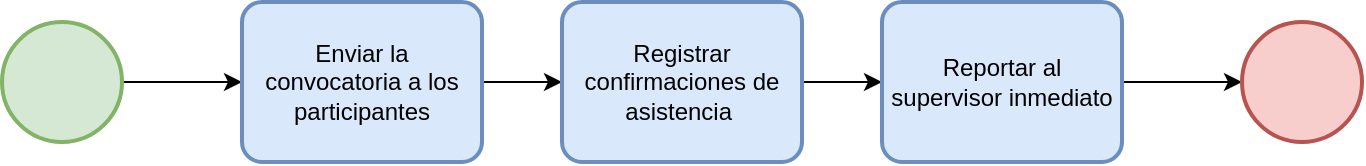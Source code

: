 <mxfile version="20.8.10" type="device"><diagram name="Página-1" id="Uc9wi1665r5-yHZadz6x"><mxGraphModel dx="864" dy="516" grid="1" gridSize="10" guides="1" tooltips="1" connect="1" arrows="1" fold="1" page="1" pageScale="1" pageWidth="827" pageHeight="1169" math="0" shadow="0"><root><mxCell id="0"/><mxCell id="1" parent="0"/><mxCell id="jMhhRykYJ0tR0ChIbErZ-6" style="edgeStyle=orthogonalEdgeStyle;rounded=0;orthogonalLoop=1;jettySize=auto;html=1;entryX=0;entryY=0.5;entryDx=0;entryDy=0;entryPerimeter=0;" edge="1" parent="1" source="jMhhRykYJ0tR0ChIbErZ-1" target="jMhhRykYJ0tR0ChIbErZ-2"><mxGeometry relative="1" as="geometry"/></mxCell><mxCell id="jMhhRykYJ0tR0ChIbErZ-1" value="" style="points=[[0.145,0.145,0],[0.5,0,0],[0.855,0.145,0],[1,0.5,0],[0.855,0.855,0],[0.5,1,0],[0.145,0.855,0],[0,0.5,0]];shape=mxgraph.bpmn.event;html=1;verticalLabelPosition=bottom;labelBackgroundColor=#ffffff;verticalAlign=top;align=center;perimeter=ellipsePerimeter;outlineConnect=0;aspect=fixed;outline=standard;symbol=general;fillColor=#d5e8d4;strokeColor=#82b366;strokeWidth=2;" vertex="1" parent="1"><mxGeometry x="80" y="250" width="60" height="60" as="geometry"/></mxCell><mxCell id="jMhhRykYJ0tR0ChIbErZ-7" style="edgeStyle=orthogonalEdgeStyle;rounded=0;orthogonalLoop=1;jettySize=auto;html=1;entryX=0;entryY=0.5;entryDx=0;entryDy=0;entryPerimeter=0;" edge="1" parent="1" source="jMhhRykYJ0tR0ChIbErZ-2" target="jMhhRykYJ0tR0ChIbErZ-3"><mxGeometry relative="1" as="geometry"/></mxCell><mxCell id="jMhhRykYJ0tR0ChIbErZ-2" value="Enviar la convocatoria a los participantes" style="points=[[0.25,0,0],[0.5,0,0],[0.75,0,0],[1,0.25,0],[1,0.5,0],[1,0.75,0],[0.75,1,0],[0.5,1,0],[0.25,1,0],[0,0.75,0],[0,0.5,0],[0,0.25,0]];shape=mxgraph.bpmn.task;whiteSpace=wrap;rectStyle=rounded;size=10;html=1;taskMarker=abstract;strokeWidth=2;fillColor=#dae8fc;strokeColor=#6c8ebf;" vertex="1" parent="1"><mxGeometry x="200" y="240" width="120" height="80" as="geometry"/></mxCell><mxCell id="jMhhRykYJ0tR0ChIbErZ-9" style="edgeStyle=orthogonalEdgeStyle;rounded=0;orthogonalLoop=1;jettySize=auto;html=1;entryX=0;entryY=0.5;entryDx=0;entryDy=0;entryPerimeter=0;" edge="1" parent="1" source="jMhhRykYJ0tR0ChIbErZ-3" target="jMhhRykYJ0tR0ChIbErZ-4"><mxGeometry relative="1" as="geometry"/></mxCell><mxCell id="jMhhRykYJ0tR0ChIbErZ-3" value="Registrar confirmaciones de asistencia&amp;nbsp;" style="points=[[0.25,0,0],[0.5,0,0],[0.75,0,0],[1,0.25,0],[1,0.5,0],[1,0.75,0],[0.75,1,0],[0.5,1,0],[0.25,1,0],[0,0.75,0],[0,0.5,0],[0,0.25,0]];shape=mxgraph.bpmn.task;whiteSpace=wrap;rectStyle=rounded;size=10;html=1;taskMarker=abstract;strokeWidth=2;fillColor=#dae8fc;strokeColor=#6c8ebf;" vertex="1" parent="1"><mxGeometry x="360" y="240" width="120" height="80" as="geometry"/></mxCell><mxCell id="jMhhRykYJ0tR0ChIbErZ-10" style="edgeStyle=orthogonalEdgeStyle;rounded=0;orthogonalLoop=1;jettySize=auto;html=1;" edge="1" parent="1" source="jMhhRykYJ0tR0ChIbErZ-4" target="jMhhRykYJ0tR0ChIbErZ-5"><mxGeometry relative="1" as="geometry"/></mxCell><mxCell id="jMhhRykYJ0tR0ChIbErZ-4" value="Reportar al supervisor inmediato" style="points=[[0.25,0,0],[0.5,0,0],[0.75,0,0],[1,0.25,0],[1,0.5,0],[1,0.75,0],[0.75,1,0],[0.5,1,0],[0.25,1,0],[0,0.75,0],[0,0.5,0],[0,0.25,0]];shape=mxgraph.bpmn.task;whiteSpace=wrap;rectStyle=rounded;size=10;html=1;taskMarker=abstract;strokeWidth=2;fillColor=#dae8fc;strokeColor=#6c8ebf;" vertex="1" parent="1"><mxGeometry x="520" y="240" width="120" height="80" as="geometry"/></mxCell><mxCell id="jMhhRykYJ0tR0ChIbErZ-5" value="" style="points=[[0.145,0.145,0],[0.5,0,0],[0.855,0.145,0],[1,0.5,0],[0.855,0.855,0],[0.5,1,0],[0.145,0.855,0],[0,0.5,0]];shape=mxgraph.bpmn.event;html=1;verticalLabelPosition=bottom;labelBackgroundColor=#ffffff;verticalAlign=top;align=center;perimeter=ellipsePerimeter;outlineConnect=0;aspect=fixed;outline=standard;symbol=general;fillColor=#f8cecc;strokeColor=#b85450;strokeWidth=2;" vertex="1" parent="1"><mxGeometry x="700" y="250" width="60" height="60" as="geometry"/></mxCell></root></mxGraphModel></diagram></mxfile>